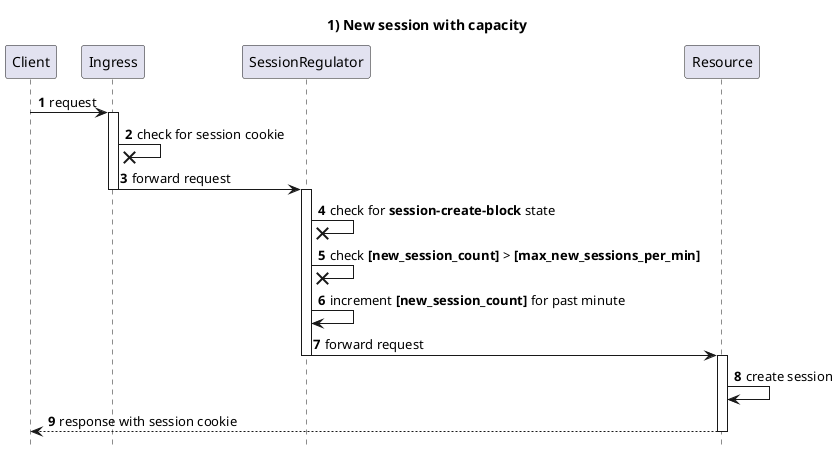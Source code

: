 @startuml Waitroom (generic) new session with capacity

title 1) New session with capacity

autonumber
hide footbox

Client -> Ingress: request
activate Ingress
Ingress ->X Ingress: check for session cookie
Ingress -> SessionRegulator: forward request
deactivate Ingress

activate SessionRegulator
SessionRegulator ->X SessionRegulator: check for <b>session-create-block</b> state
SessionRegulator ->X SessionRegulator: check <b>[new_session_count]</b> > <b>[max_new_sessions_per_min]</b>
SessionRegulator -> SessionRegulator: increment <b>[new_session_count]</b> for past minute
SessionRegulator -> Resource: forward request
deactivate SessionRegulator

activate Resource
Resource -> Resource: create session
Resource --> Client: response with session cookie

deactivate Resource


@enduml